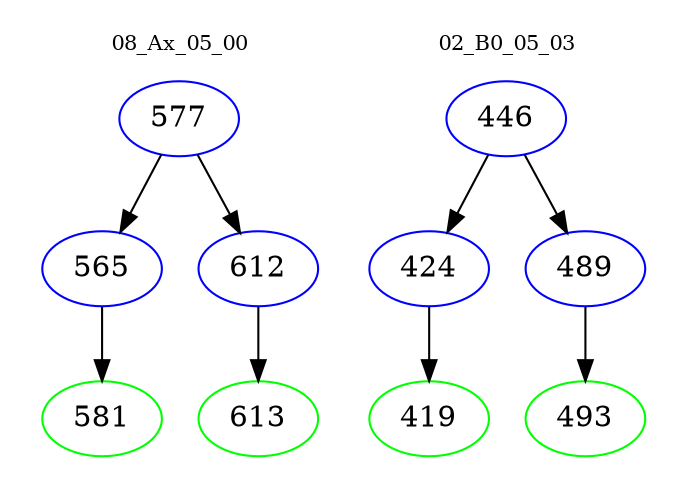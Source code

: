 digraph{
subgraph cluster_0 {
color = white
label = "08_Ax_05_00";
fontsize=10;
T0_577 [label="577", color="blue"]
T0_577 -> T0_565 [color="black"]
T0_565 [label="565", color="blue"]
T0_565 -> T0_581 [color="black"]
T0_581 [label="581", color="green"]
T0_577 -> T0_612 [color="black"]
T0_612 [label="612", color="blue"]
T0_612 -> T0_613 [color="black"]
T0_613 [label="613", color="green"]
}
subgraph cluster_1 {
color = white
label = "02_B0_05_03";
fontsize=10;
T1_446 [label="446", color="blue"]
T1_446 -> T1_424 [color="black"]
T1_424 [label="424", color="blue"]
T1_424 -> T1_419 [color="black"]
T1_419 [label="419", color="green"]
T1_446 -> T1_489 [color="black"]
T1_489 [label="489", color="blue"]
T1_489 -> T1_493 [color="black"]
T1_493 [label="493", color="green"]
}
}
